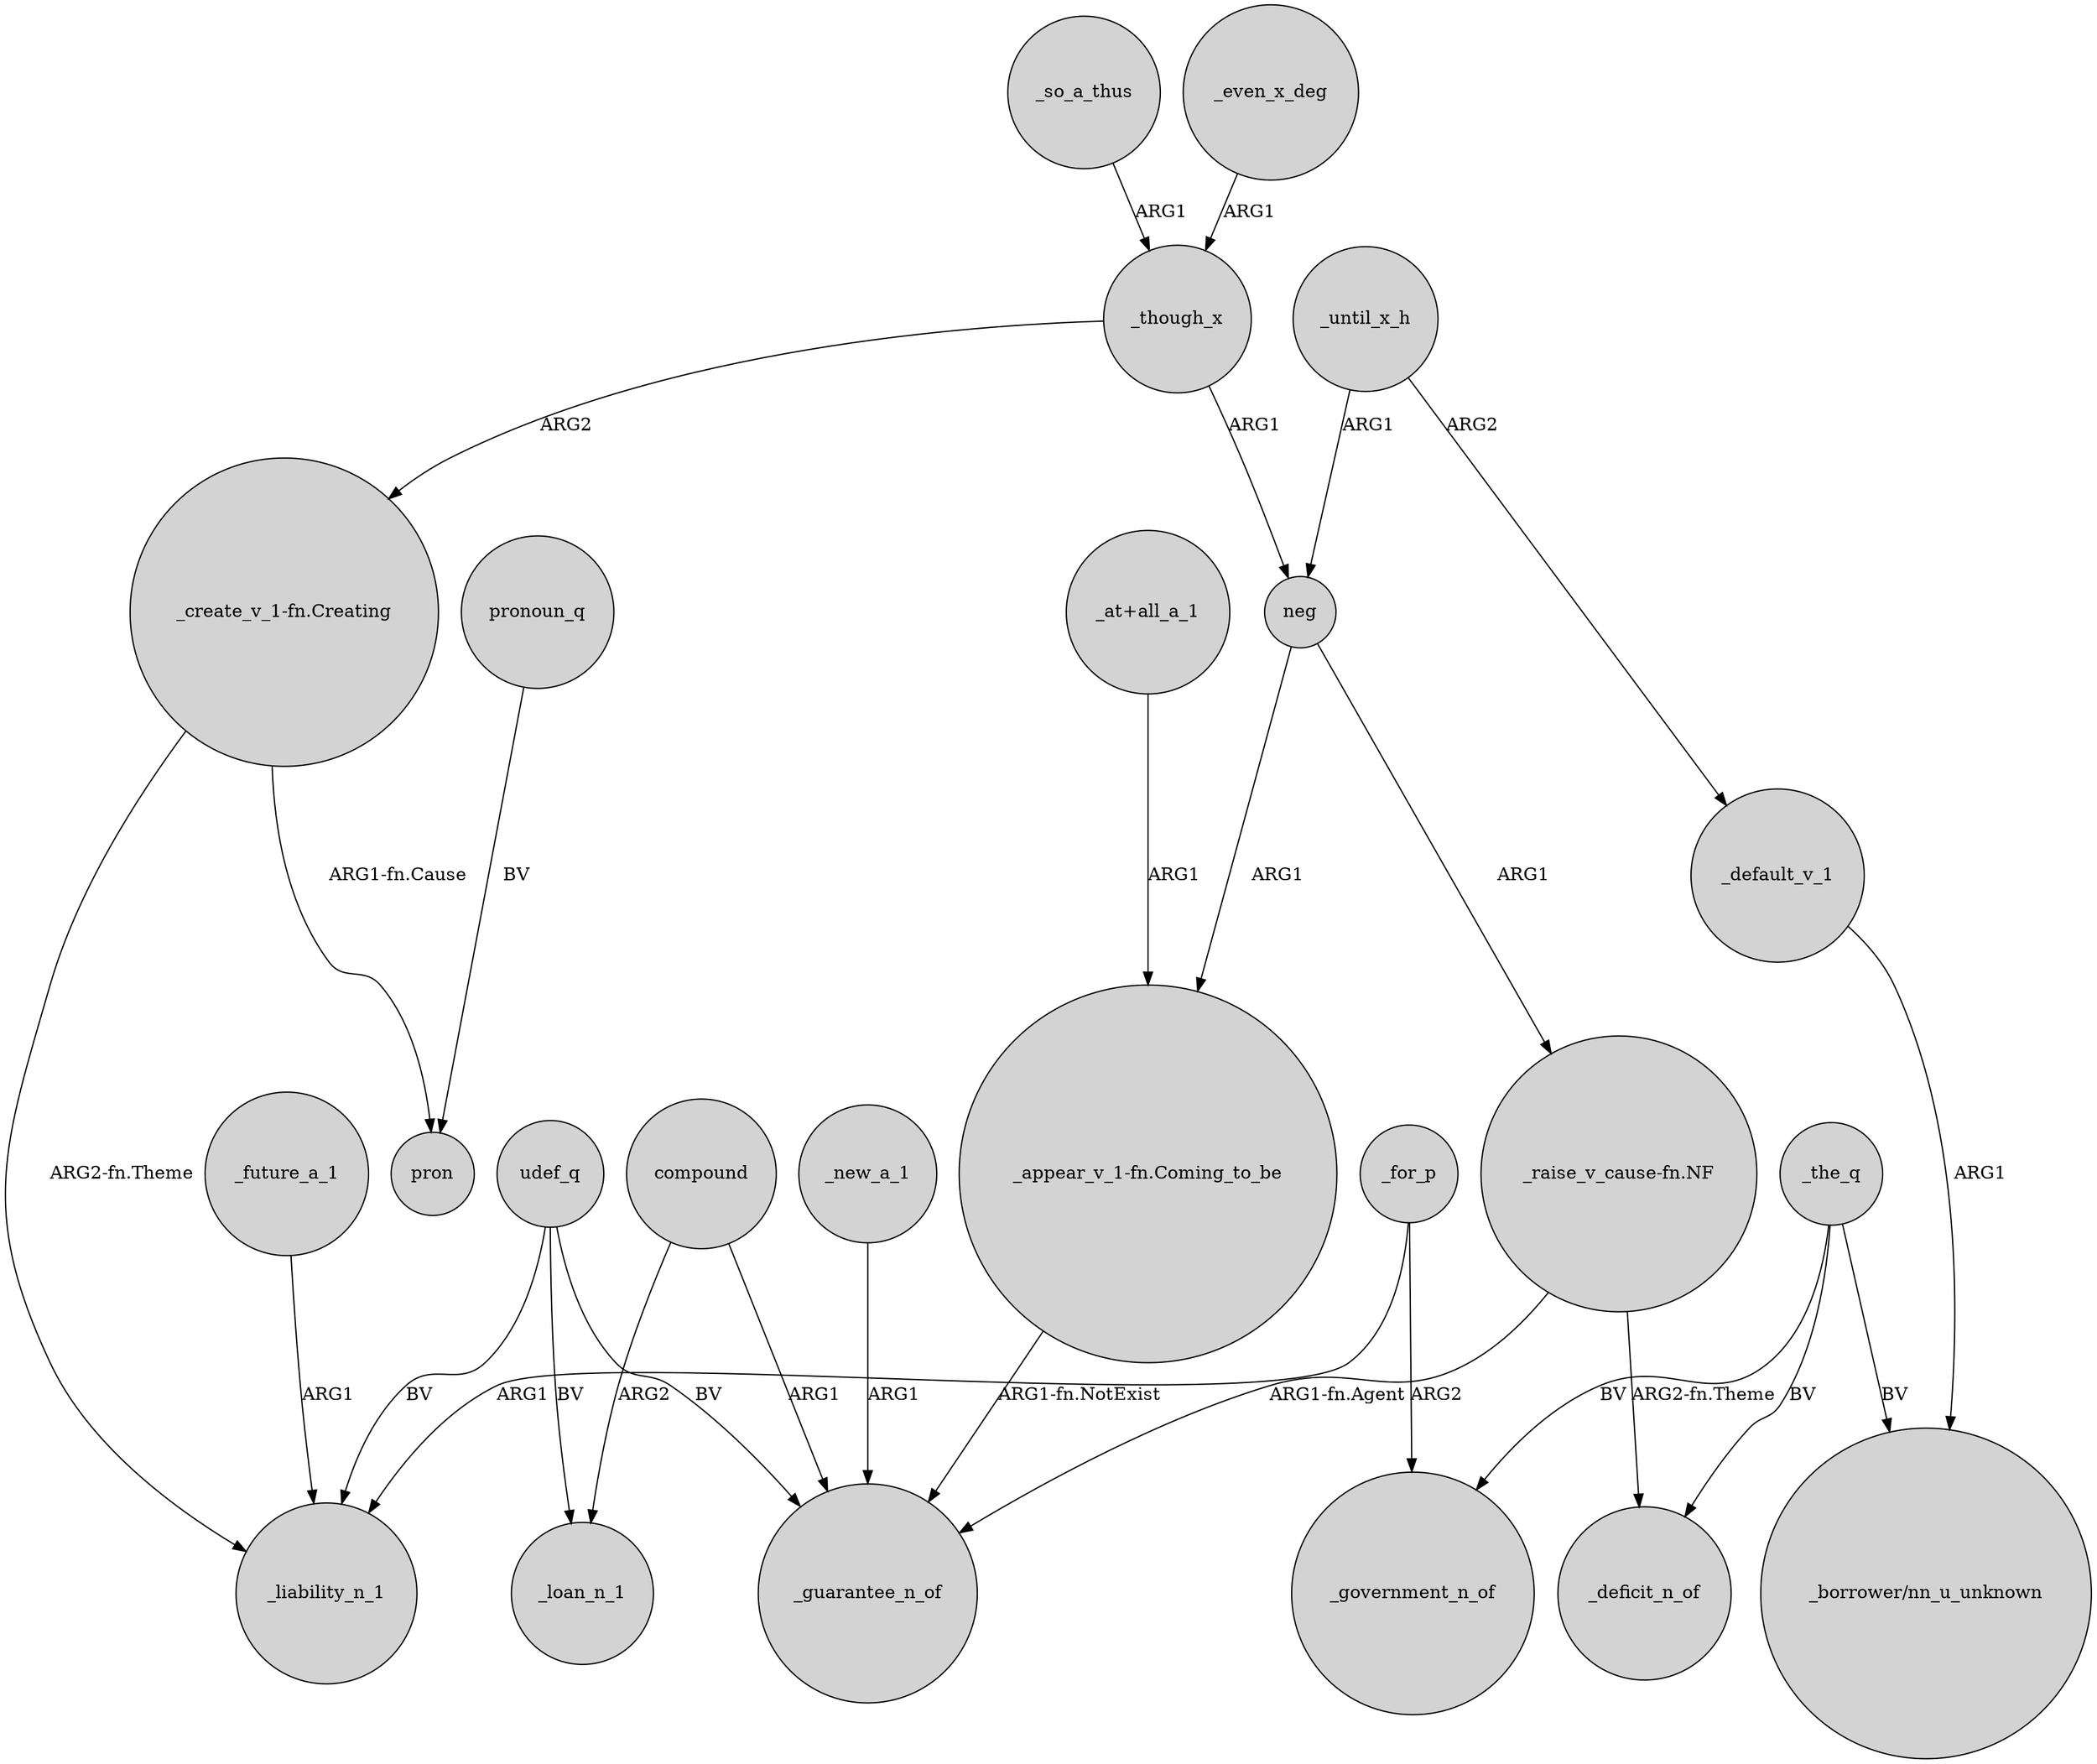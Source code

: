digraph {
	node [shape=circle style=filled]
	udef_q -> _liability_n_1 [label=BV]
	_though_x -> neg [label=ARG1]
	"_create_v_1-fn.Creating" -> pron [label="ARG1-fn.Cause"]
	_so_a_thus -> _though_x [label=ARG1]
	"_raise_v_cause-fn.NF" -> _guarantee_n_of [label="ARG1-fn.Agent"]
	_even_x_deg -> _though_x [label=ARG1]
	_until_x_h -> neg [label=ARG1]
	udef_q -> _guarantee_n_of [label=BV]
	_default_v_1 -> "_borrower/nn_u_unknown" [label=ARG1]
	"_create_v_1-fn.Creating" -> _liability_n_1 [label="ARG2-fn.Theme"]
	_future_a_1 -> _liability_n_1 [label=ARG1]
	_until_x_h -> _default_v_1 [label=ARG2]
	compound -> _loan_n_1 [label=ARG2]
	"_appear_v_1-fn.Coming_to_be" -> _guarantee_n_of [label="ARG1-fn.NotExist"]
	"_at+all_a_1" -> "_appear_v_1-fn.Coming_to_be" [label=ARG1]
	pronoun_q -> pron [label=BV]
	_though_x -> "_create_v_1-fn.Creating" [label=ARG2]
	"_raise_v_cause-fn.NF" -> _deficit_n_of [label="ARG2-fn.Theme"]
	neg -> "_raise_v_cause-fn.NF" [label=ARG1]
	_new_a_1 -> _guarantee_n_of [label=ARG1]
	_the_q -> "_borrower/nn_u_unknown" [label=BV]
	_the_q -> _government_n_of [label=BV]
	_for_p -> _government_n_of [label=ARG2]
	neg -> "_appear_v_1-fn.Coming_to_be" [label=ARG1]
	_the_q -> _deficit_n_of [label=BV]
	compound -> _guarantee_n_of [label=ARG1]
	udef_q -> _loan_n_1 [label=BV]
	_for_p -> _liability_n_1 [label=ARG1]
}
